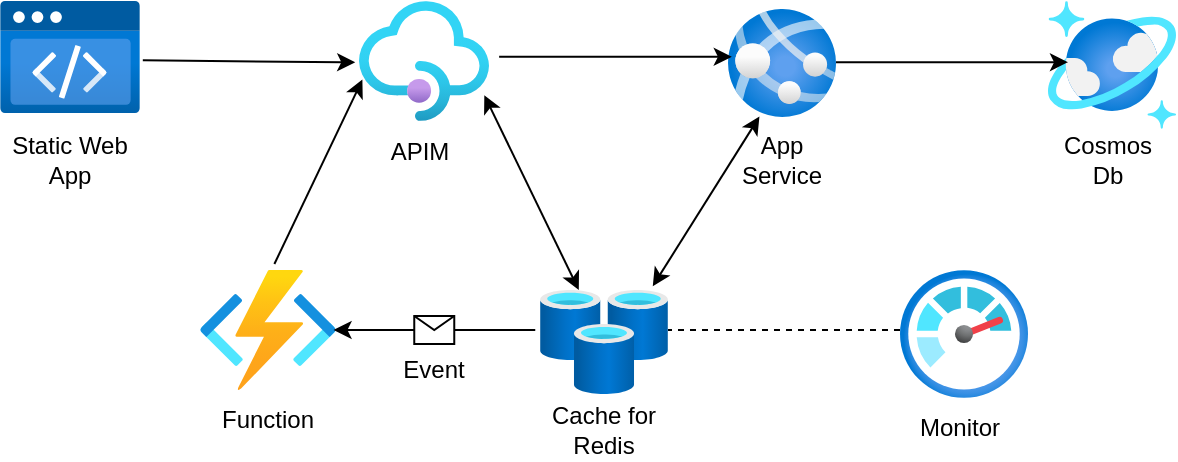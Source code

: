 <mxfile version="21.8.2" type="device">
  <diagram id="6K2L0thh9Qf6AcWFtn7J" name="Overview">
    <mxGraphModel dx="332" dy="-622" grid="1" gridSize="10" guides="1" tooltips="1" connect="1" arrows="1" fold="1" page="1" pageScale="1" pageWidth="850" pageHeight="1100" math="0" shadow="0">
      <root>
        <mxCell id="0" />
        <mxCell id="1" parent="0" />
        <mxCell id="yG2wOSbRxI6GufdI99vh-3" value="" style="aspect=fixed;html=1;points=[];align=center;image;fontSize=12;image=img/lib/azure2/databases/Azure_Cosmos_DB.svg;" parent="1" vertex="1">
          <mxGeometry x="1414" y="1275.5" width="64" height="64" as="geometry" />
        </mxCell>
        <mxCell id="yG2wOSbRxI6GufdI99vh-26" value="" style="aspect=fixed;html=1;points=[];align=center;image;fontSize=12;image=img/lib/azure2/preview/Static_Apps.svg;" parent="1" vertex="1">
          <mxGeometry x="890" y="1275.5" width="70" height="56.0" as="geometry" />
        </mxCell>
        <mxCell id="yG2wOSbRxI6GufdI99vh-27" value="" style="aspect=fixed;html=1;points=[];align=center;image;fontSize=12;image=img/lib/azure2/integration/API_Management_Services.svg;" parent="1" vertex="1">
          <mxGeometry x="1069.5" y="1275.5" width="65" height="60" as="geometry" />
        </mxCell>
        <mxCell id="yG2wOSbRxI6GufdI99vh-30" value="" style="endArrow=classic;html=1;rounded=0;startArrow=classic;exitX=0.964;exitY=0.785;exitDx=0;exitDy=0;exitPerimeter=0;startFill=1;" parent="1" source="yG2wOSbRxI6GufdI99vh-27" target="ZJQy_w_e6BmF9ysCzNVd-1" edge="1">
          <mxGeometry width="50" height="50" relative="1" as="geometry">
            <mxPoint x="1230.5" y="1180" as="sourcePoint" />
            <mxPoint x="1438" y="1180" as="targetPoint" />
          </mxGeometry>
        </mxCell>
        <mxCell id="yG2wOSbRxI6GufdI99vh-45" value="" style="aspect=fixed;html=1;points=[];align=center;image;fontSize=12;image=img/lib/azure2/compute/Function_Apps.svg;" parent="1" vertex="1">
          <mxGeometry x="990" y="1410" width="68" height="60" as="geometry" />
        </mxCell>
        <mxCell id="ZJQy_w_e6BmF9ysCzNVd-1" value="" style="image;aspect=fixed;html=1;points=[];align=center;fontSize=12;image=img/lib/azure2/databases/Cache_Redis.svg;" parent="1" vertex="1">
          <mxGeometry x="1160" y="1420" width="64" height="52" as="geometry" />
        </mxCell>
        <mxCell id="ZJQy_w_e6BmF9ysCzNVd-2" value="" style="image;aspect=fixed;html=1;points=[];align=center;fontSize=12;image=img/lib/azure2/app_services/App_Services.svg;" parent="1" vertex="1">
          <mxGeometry x="1254" y="1279.5" width="54" height="54" as="geometry" />
        </mxCell>
        <mxCell id="ZJQy_w_e6BmF9ysCzNVd-3" value="" style="endArrow=classic;html=1;rounded=0;startArrow=none;entryX=0.035;entryY=0.443;entryDx=0;entryDy=0;entryPerimeter=0;exitX=1.078;exitY=0.465;exitDx=0;exitDy=0;exitPerimeter=0;" parent="1" source="yG2wOSbRxI6GufdI99vh-27" target="ZJQy_w_e6BmF9ysCzNVd-2" edge="1">
          <mxGeometry width="50" height="50" relative="1" as="geometry">
            <mxPoint x="1140" y="1307" as="sourcePoint" />
            <mxPoint x="1189" y="1430" as="targetPoint" />
          </mxGeometry>
        </mxCell>
        <mxCell id="ZJQy_w_e6BmF9ysCzNVd-4" value="" style="endArrow=classic;html=1;rounded=0;startArrow=none;exitX=1.078;exitY=0.465;exitDx=0;exitDy=0;exitPerimeter=0;" parent="1" edge="1">
          <mxGeometry width="50" height="50" relative="1" as="geometry">
            <mxPoint x="1308" y="1306.1" as="sourcePoint" />
            <mxPoint x="1424" y="1306.1" as="targetPoint" />
          </mxGeometry>
        </mxCell>
        <mxCell id="ZJQy_w_e6BmF9ysCzNVd-5" value="" style="endArrow=classic;html=1;rounded=0;startArrow=classic;exitX=0.291;exitY=0.996;exitDx=0;exitDy=0;exitPerimeter=0;entryX=0.881;entryY=-0.037;entryDx=0;entryDy=0;entryPerimeter=0;startFill=1;" parent="1" source="ZJQy_w_e6BmF9ysCzNVd-2" target="ZJQy_w_e6BmF9ysCzNVd-1" edge="1">
          <mxGeometry width="50" height="50" relative="1" as="geometry">
            <mxPoint x="1142" y="1333" as="sourcePoint" />
            <mxPoint x="1189" y="1430" as="targetPoint" />
          </mxGeometry>
        </mxCell>
        <mxCell id="ZJQy_w_e6BmF9ysCzNVd-6" value="" style="endArrow=classic;html=1;rounded=0;startArrow=none;entryX=-0.029;entryY=0.511;entryDx=0;entryDy=0;entryPerimeter=0;exitX=1.02;exitY=0.53;exitDx=0;exitDy=0;exitPerimeter=0;" parent="1" source="yG2wOSbRxI6GufdI99vh-26" target="yG2wOSbRxI6GufdI99vh-27" edge="1">
          <mxGeometry width="50" height="50" relative="1" as="geometry">
            <mxPoint x="1150" y="1313" as="sourcePoint" />
            <mxPoint x="1282" y="1313" as="targetPoint" />
          </mxGeometry>
        </mxCell>
        <mxCell id="ZJQy_w_e6BmF9ysCzNVd-7" value="" style="curved=1;endArrow=classic;html=1;rounded=0;entryX=0.026;entryY=0.655;entryDx=0;entryDy=0;entryPerimeter=0;exitX=0.547;exitY=-0.05;exitDx=0;exitDy=0;exitPerimeter=0;" parent="1" edge="1" target="yG2wOSbRxI6GufdI99vh-27" source="yG2wOSbRxI6GufdI99vh-45">
          <mxGeometry width="50" height="50" relative="1" as="geometry">
            <mxPoint x="1170" y="1480" as="sourcePoint" />
            <mxPoint x="1234" y="1440" as="targetPoint" />
          </mxGeometry>
        </mxCell>
        <mxCell id="ZJQy_w_e6BmF9ysCzNVd-13" value="" style="image;aspect=fixed;html=1;points=[];align=center;fontSize=12;image=img/lib/azure2/management_governance/Monitor.svg;" parent="1" vertex="1">
          <mxGeometry x="1340" y="1410" width="64" height="64" as="geometry" />
        </mxCell>
        <mxCell id="ZJQy_w_e6BmF9ysCzNVd-14" value="" style="endArrow=none;dashed=1;html=1;rounded=0;entryX=1;entryY=0.385;entryDx=0;entryDy=0;entryPerimeter=0;" parent="1" target="ZJQy_w_e6BmF9ysCzNVd-1" edge="1">
          <mxGeometry width="50" height="50" relative="1" as="geometry">
            <mxPoint x="1340" y="1440" as="sourcePoint" />
            <mxPoint x="1144" y="1460" as="targetPoint" />
          </mxGeometry>
        </mxCell>
        <mxCell id="ZJQy_w_e6BmF9ysCzNVd-15" value="Static Web App" style="text;html=1;strokeColor=none;fillColor=none;align=center;verticalAlign=middle;whiteSpace=wrap;rounded=0;" parent="1" vertex="1">
          <mxGeometry x="895" y="1339.5" width="60" height="30" as="geometry" />
        </mxCell>
        <mxCell id="ZJQy_w_e6BmF9ysCzNVd-16" value="APIM" style="text;html=1;strokeColor=none;fillColor=none;align=center;verticalAlign=middle;whiteSpace=wrap;rounded=0;" parent="1" vertex="1">
          <mxGeometry x="1070" y="1335.5" width="60" height="30" as="geometry" />
        </mxCell>
        <mxCell id="ZJQy_w_e6BmF9ysCzNVd-17" value="App Service" style="text;html=1;strokeColor=none;fillColor=none;align=center;verticalAlign=middle;whiteSpace=wrap;rounded=0;" parent="1" vertex="1">
          <mxGeometry x="1251" y="1339.5" width="60" height="30" as="geometry" />
        </mxCell>
        <mxCell id="ZJQy_w_e6BmF9ysCzNVd-18" value="Cosmos Db" style="text;html=1;strokeColor=none;fillColor=none;align=center;verticalAlign=middle;whiteSpace=wrap;rounded=0;" parent="1" vertex="1">
          <mxGeometry x="1414" y="1339.5" width="60" height="30" as="geometry" />
        </mxCell>
        <mxCell id="ZJQy_w_e6BmF9ysCzNVd-19" value="Function" style="text;html=1;strokeColor=none;fillColor=none;align=center;verticalAlign=middle;whiteSpace=wrap;rounded=0;" parent="1" vertex="1">
          <mxGeometry x="994" y="1470" width="60" height="30" as="geometry" />
        </mxCell>
        <mxCell id="ZJQy_w_e6BmF9ysCzNVd-20" value="Cache for Redis" style="text;html=1;strokeColor=none;fillColor=none;align=center;verticalAlign=middle;whiteSpace=wrap;rounded=0;" parent="1" vertex="1">
          <mxGeometry x="1162" y="1475" width="60" height="30" as="geometry" />
        </mxCell>
        <mxCell id="ZJQy_w_e6BmF9ysCzNVd-22" value="Monitor" style="text;html=1;strokeColor=none;fillColor=none;align=center;verticalAlign=middle;whiteSpace=wrap;rounded=0;" parent="1" vertex="1">
          <mxGeometry x="1340" y="1474" width="60" height="30" as="geometry" />
        </mxCell>
        <mxCell id="A5cpedAC0TNpdhpzlkUz-3" value="" style="endArrow=classic;html=1;rounded=0;exitX=-0.037;exitY=0.385;exitDx=0;exitDy=0;exitPerimeter=0;entryX=0.982;entryY=0.5;entryDx=0;entryDy=0;entryPerimeter=0;" edge="1" parent="1" source="ZJQy_w_e6BmF9ysCzNVd-1" target="yG2wOSbRxI6GufdI99vh-45">
          <mxGeometry relative="1" as="geometry">
            <mxPoint x="1140" y="1410" as="sourcePoint" />
            <mxPoint x="1240" y="1410" as="targetPoint" />
          </mxGeometry>
        </mxCell>
        <mxCell id="A5cpedAC0TNpdhpzlkUz-4" value="" style="shape=message;html=1;outlineConnect=0;" vertex="1" parent="A5cpedAC0TNpdhpzlkUz-3">
          <mxGeometry width="20" height="14" relative="1" as="geometry">
            <mxPoint x="-10" y="-7" as="offset" />
          </mxGeometry>
        </mxCell>
        <mxCell id="A5cpedAC0TNpdhpzlkUz-5" value="Event" style="text;strokeColor=none;align=center;fillColor=none;html=1;verticalAlign=middle;whiteSpace=wrap;rounded=0;" vertex="1" parent="1">
          <mxGeometry x="1089.25" y="1450" width="35.5" height="19" as="geometry" />
        </mxCell>
      </root>
    </mxGraphModel>
  </diagram>
</mxfile>
